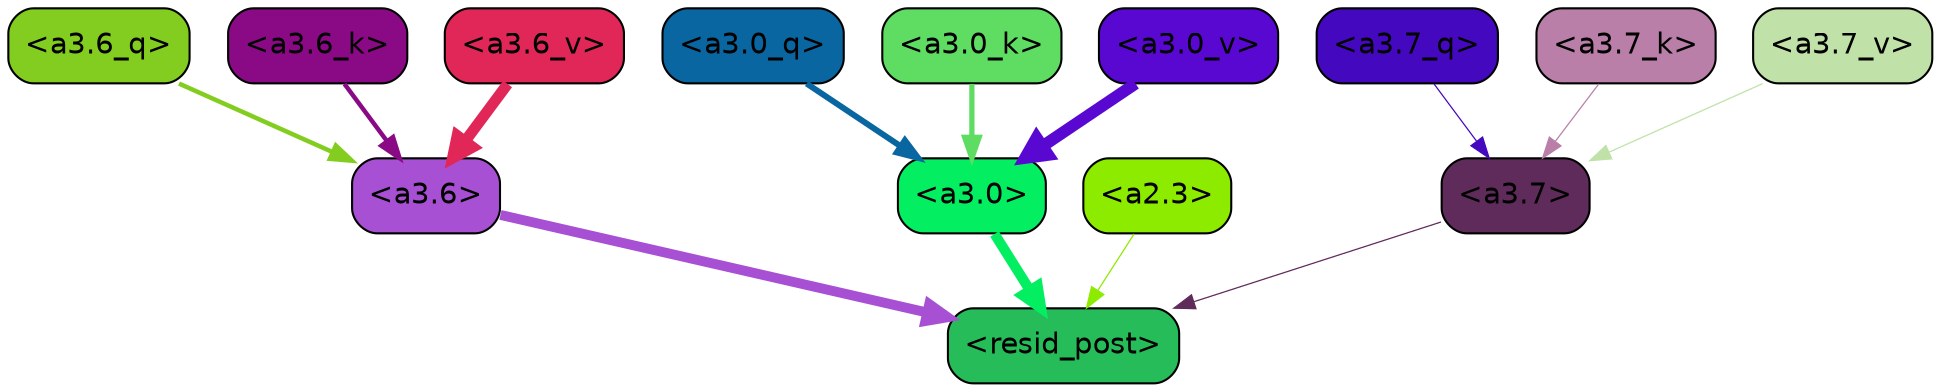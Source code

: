 strict digraph "" {
	graph [bgcolor=transparent,
		layout=dot,
		overlap=false,
		splines=true
	];
	"<a3.7>"	[color=black,
		fillcolor="#5f2b5b",
		fontname=Helvetica,
		shape=box,
		style="filled, rounded"];
	"<resid_post>"	[color=black,
		fillcolor="#26bc59",
		fontname=Helvetica,
		shape=box,
		style="filled, rounded"];
	"<a3.7>" -> "<resid_post>"	[color="#5f2b5b",
		penwidth=0.6];
	"<a3.6>"	[color=black,
		fillcolor="#a850d3",
		fontname=Helvetica,
		shape=box,
		style="filled, rounded"];
	"<a3.6>" -> "<resid_post>"	[color="#a850d3",
		penwidth=4.746312499046326];
	"<a3.0>"	[color=black,
		fillcolor="#03ef61",
		fontname=Helvetica,
		shape=box,
		style="filled, rounded"];
	"<a3.0>" -> "<resid_post>"	[color="#03ef61",
		penwidth=4.896343111991882];
	"<a2.3>"	[color=black,
		fillcolor="#8deb00",
		fontname=Helvetica,
		shape=box,
		style="filled, rounded"];
	"<a2.3>" -> "<resid_post>"	[color="#8deb00",
		penwidth=0.6];
	"<a3.7_q>"	[color=black,
		fillcolor="#4408bf",
		fontname=Helvetica,
		shape=box,
		style="filled, rounded"];
	"<a3.7_q>" -> "<a3.7>"	[color="#4408bf",
		penwidth=0.6];
	"<a3.6_q>"	[color=black,
		fillcolor="#83cd20",
		fontname=Helvetica,
		shape=box,
		style="filled, rounded"];
	"<a3.6_q>" -> "<a3.6>"	[color="#83cd20",
		penwidth=2.160832464694977];
	"<a3.0_q>"	[color=black,
		fillcolor="#0966a0",
		fontname=Helvetica,
		shape=box,
		style="filled, rounded"];
	"<a3.0_q>" -> "<a3.0>"	[color="#0966a0",
		penwidth=2.870753765106201];
	"<a3.7_k>"	[color=black,
		fillcolor="#b97fa8",
		fontname=Helvetica,
		shape=box,
		style="filled, rounded"];
	"<a3.7_k>" -> "<a3.7>"	[color="#b97fa8",
		penwidth=0.6];
	"<a3.6_k>"	[color=black,
		fillcolor="#8a0a86",
		fontname=Helvetica,
		shape=box,
		style="filled, rounded"];
	"<a3.6_k>" -> "<a3.6>"	[color="#8a0a86",
		penwidth=2.13908451795578];
	"<a3.0_k>"	[color=black,
		fillcolor="#5fdd63",
		fontname=Helvetica,
		shape=box,
		style="filled, rounded"];
	"<a3.0_k>" -> "<a3.0>"	[color="#5fdd63",
		penwidth=2.520303964614868];
	"<a3.7_v>"	[color=black,
		fillcolor="#c0e2a8",
		fontname=Helvetica,
		shape=box,
		style="filled, rounded"];
	"<a3.7_v>" -> "<a3.7>"	[color="#c0e2a8",
		penwidth=0.6];
	"<a3.6_v>"	[color=black,
		fillcolor="#e02757",
		fontname=Helvetica,
		shape=box,
		style="filled, rounded"];
	"<a3.6_v>" -> "<a3.6>"	[color="#e02757",
		penwidth=5.297133803367615];
	"<a3.0_v>"	[color=black,
		fillcolor="#5808d0",
		fontname=Helvetica,
		shape=box,
		style="filled, rounded"];
	"<a3.0_v>" -> "<a3.0>"	[color="#5808d0",
		penwidth=5.680712580680847];
}
